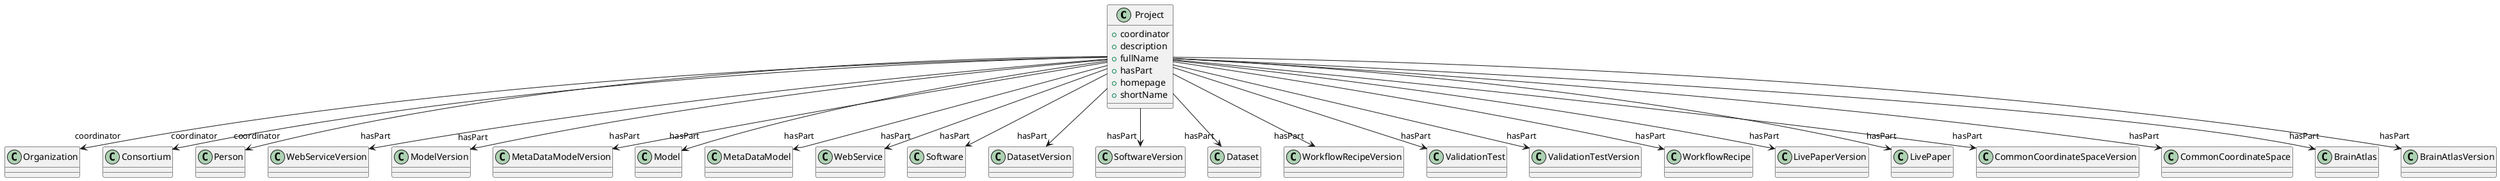 @startuml
class Project {
+coordinator
+description
+fullName
+hasPart
+homepage
+shortName

}
Project -d-> "coordinator" Organization
Project -d-> "coordinator" Consortium
Project -d-> "coordinator" Person
Project -d-> "hasPart" WebServiceVersion
Project -d-> "hasPart" ModelVersion
Project -d-> "hasPart" MetaDataModelVersion
Project -d-> "hasPart" Model
Project -d-> "hasPart" MetaDataModel
Project -d-> "hasPart" WebService
Project -d-> "hasPart" Software
Project -d-> "hasPart" DatasetVersion
Project -d-> "hasPart" SoftwareVersion
Project -d-> "hasPart" Dataset
Project -d-> "hasPart" WorkflowRecipeVersion
Project -d-> "hasPart" ValidationTest
Project -d-> "hasPart" ValidationTestVersion
Project -d-> "hasPart" WorkflowRecipe
Project -d-> "hasPart" LivePaperVersion
Project -d-> "hasPart" LivePaper
Project -d-> "hasPart" CommonCoordinateSpaceVersion
Project -d-> "hasPart" CommonCoordinateSpace
Project -d-> "hasPart" BrainAtlas
Project -d-> "hasPart" BrainAtlasVersion

@enduml